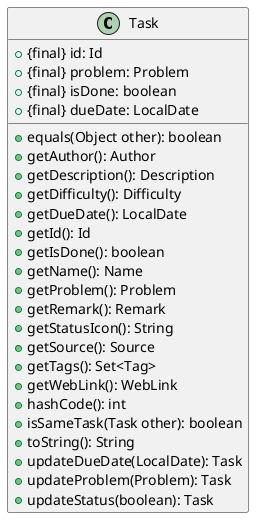 @startuml

left to right direction

class Task {
    + {final} id: Id
    + {final} problem: Problem
    + {final} isDone: boolean
    + {final} dueDate: LocalDate
    + equals(Object other): boolean
    + getAuthor(): Author
    + getDescription(): Description
    + getDifficulty(): Difficulty
    + getDueDate(): LocalDate
    + getId(): Id
    + getIsDone(): boolean
    + getName(): Name
    + getProblem(): Problem
    + getRemark(): Remark
    + getStatusIcon(): String
    + getSource(): Source
    + getTags(): Set<Tag>
    + getWebLink(): WebLink
    + hashCode(): int
    + isSameTask(Task other): boolean
    + toString(): String
    + updateDueDate(LocalDate): Task
    + updateProblem(Problem): Task
    + updateStatus(boolean): Task
}

@enduml
